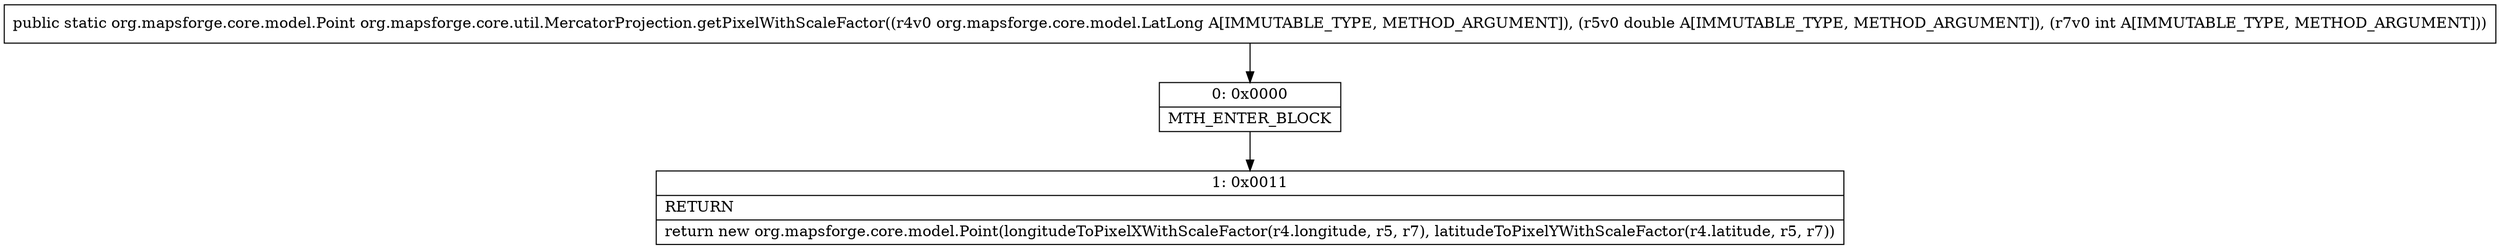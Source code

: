 digraph "CFG fororg.mapsforge.core.util.MercatorProjection.getPixelWithScaleFactor(Lorg\/mapsforge\/core\/model\/LatLong;DI)Lorg\/mapsforge\/core\/model\/Point;" {
Node_0 [shape=record,label="{0\:\ 0x0000|MTH_ENTER_BLOCK\l}"];
Node_1 [shape=record,label="{1\:\ 0x0011|RETURN\l|return new org.mapsforge.core.model.Point(longitudeToPixelXWithScaleFactor(r4.longitude, r5, r7), latitudeToPixelYWithScaleFactor(r4.latitude, r5, r7))\l}"];
MethodNode[shape=record,label="{public static org.mapsforge.core.model.Point org.mapsforge.core.util.MercatorProjection.getPixelWithScaleFactor((r4v0 org.mapsforge.core.model.LatLong A[IMMUTABLE_TYPE, METHOD_ARGUMENT]), (r5v0 double A[IMMUTABLE_TYPE, METHOD_ARGUMENT]), (r7v0 int A[IMMUTABLE_TYPE, METHOD_ARGUMENT])) }"];
MethodNode -> Node_0;
Node_0 -> Node_1;
}

